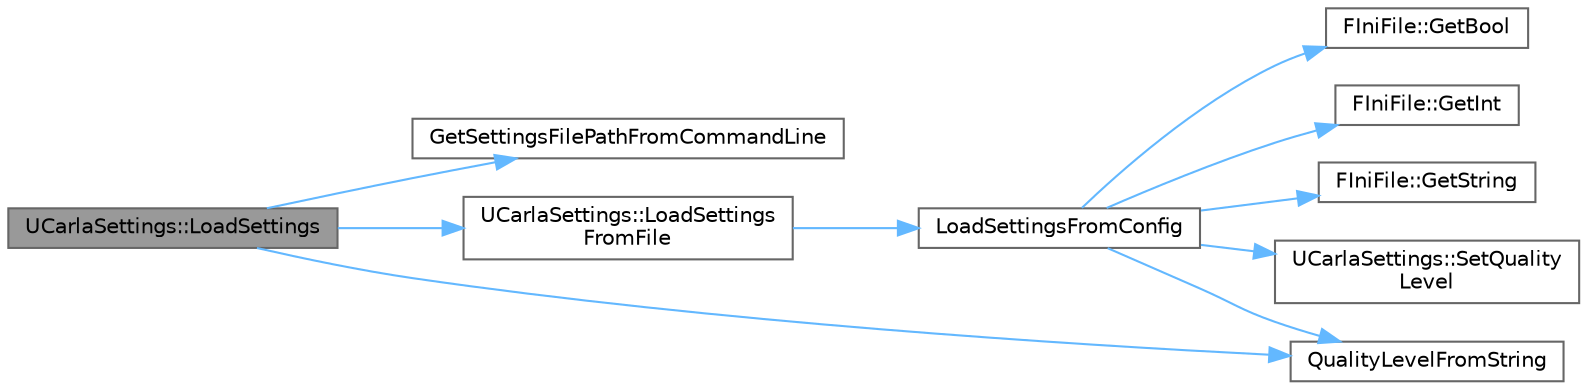 digraph "UCarlaSettings::LoadSettings"
{
 // INTERACTIVE_SVG=YES
 // LATEX_PDF_SIZE
  bgcolor="transparent";
  edge [fontname=Helvetica,fontsize=10,labelfontname=Helvetica,labelfontsize=10];
  node [fontname=Helvetica,fontsize=10,shape=box,height=0.2,width=0.4];
  rankdir="LR";
  Node1 [id="Node000001",label="UCarlaSettings::LoadSettings",height=0.2,width=0.4,color="gray40", fillcolor="grey60", style="filled", fontcolor="black",tooltip="Load the settings based on the command-line arguments and the INI file if provided."];
  Node1 -> Node2 [id="edge1_Node000001_Node000002",color="steelblue1",style="solid",tooltip=" "];
  Node2 [id="Node000002",label="GetSettingsFilePathFromCommandLine",height=0.2,width=0.4,color="grey40", fillcolor="white", style="filled",URL="$dc/d42/CarlaSettings_8cpp.html#a011f1d39c2ae335fcd72a783bc89f51f",tooltip=" "];
  Node1 -> Node3 [id="edge2_Node000001_Node000003",color="steelblue1",style="solid",tooltip=" "];
  Node3 [id="Node000003",label="UCarlaSettings::LoadSettings\lFromFile",height=0.2,width=0.4,color="grey40", fillcolor="white", style="filled",URL="$d7/d1e/classUCarlaSettings.html#aa20145a25cbf094c738d7177b3291f8e",tooltip=" "];
  Node3 -> Node4 [id="edge3_Node000003_Node000004",color="steelblue1",style="solid",tooltip=" "];
  Node4 [id="Node000004",label="LoadSettingsFromConfig",height=0.2,width=0.4,color="grey40", fillcolor="white", style="filled",URL="$dc/d42/CarlaSettings_8cpp.html#a602a9561bdae71fa20d601f6fbad6b33",tooltip=" "];
  Node4 -> Node5 [id="edge4_Node000004_Node000005",color="steelblue1",style="solid",tooltip=" "];
  Node5 [id="Node000005",label="FIniFile::GetBool",height=0.2,width=0.4,color="grey40", fillcolor="white", style="filled",URL="$d6/de8/classFIniFile.html#a951d1e6601a472980d10666c3e01dd3d",tooltip=" "];
  Node4 -> Node6 [id="edge5_Node000004_Node000006",color="steelblue1",style="solid",tooltip=" "];
  Node6 [id="Node000006",label="FIniFile::GetInt",height=0.2,width=0.4,color="grey40", fillcolor="white", style="filled",URL="$d6/de8/classFIniFile.html#ae4e12c8fd62cea857e718ac066657297",tooltip=" "];
  Node4 -> Node7 [id="edge6_Node000004_Node000007",color="steelblue1",style="solid",tooltip=" "];
  Node7 [id="Node000007",label="FIniFile::GetString",height=0.2,width=0.4,color="grey40", fillcolor="white", style="filled",URL="$d6/de8/classFIniFile.html#aaa6537e119fba826b0958195237202a7",tooltip=" "];
  Node4 -> Node8 [id="edge7_Node000004_Node000008",color="steelblue1",style="solid",tooltip=" "];
  Node8 [id="Node000008",label="QualityLevelFromString",height=0.2,width=0.4,color="grey40", fillcolor="white", style="filled",URL="$dc/d42/CarlaSettings_8cpp.html#ab1cd26508512d8e907e1dfb2c86cb757",tooltip=" "];
  Node4 -> Node9 [id="edge8_Node000004_Node000009",color="steelblue1",style="solid",tooltip=" "];
  Node9 [id="Node000009",label="UCarlaSettings::SetQuality\lLevel",height=0.2,width=0.4,color="grey40", fillcolor="white", style="filled",URL="$d7/d1e/classUCarlaSettings.html#aa0d675637e55db086b3441792b26381e",tooltip="Sets the new quality settings level and make changes in the game related to it."];
  Node1 -> Node8 [id="edge9_Node000001_Node000008",color="steelblue1",style="solid",tooltip=" "];
}
